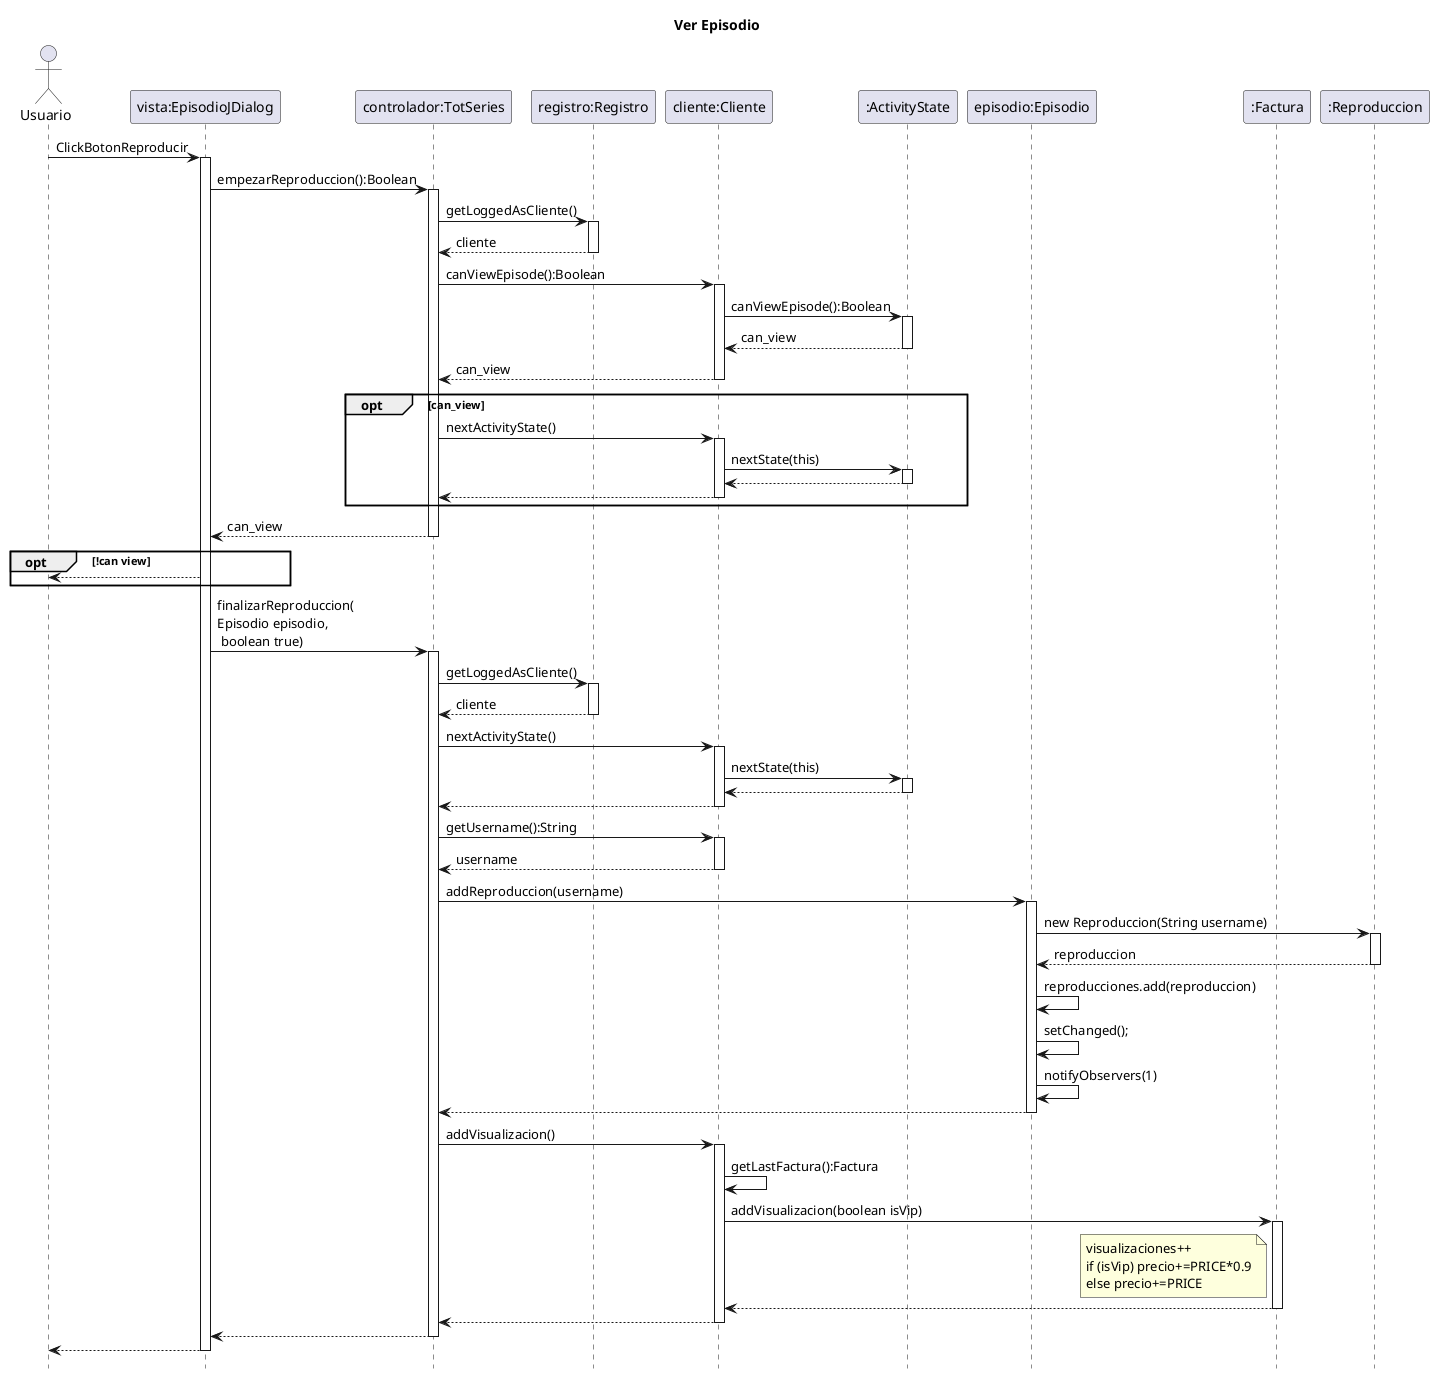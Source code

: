 @startuml
title		Ver Episodio
hide	footbox

actor	Usuario as usuario
participant "vista:EpisodioJDialog" as vista
participant "controlador:TotSeries" as totseries
participant "registro:Registro" as registro
participant "cliente:Cliente" as cliente
participant ":ActivityState" as state
participant "episodio:Episodio" as episodio
participant ":Factura" as factura
participant ":Reproduccion" as reproduccion

usuario -> vista : ClickBotonReproducir
activate vista
vista ->totseries : empezarReproduccion():Boolean
activate totseries
totseries -> registro : getLoggedAsCliente()
activate registro
registro --> totseries : cliente
deactivate registro
'
totseries -> cliente : canViewEpisode():Boolean
activate cliente
cliente -> state : canViewEpisode():Boolean
activate state
state --> cliente : can_view
deactivate state
cliente --> totseries : can_view
deactivate cliente
'  
opt can_view

    totseries -> cliente: nextActivityState()
    activate cliente
    cliente -> state:nextState(this)
    activate state
    state --> cliente
    deactivate state
    cliente --> totseries
    deactivate cliente
    
end opt

totseries -->vista: can_view
    deactivate totseries

opt !can view
    vista --> usuario
end opt

vista -> totseries : finalizarReproduccion(\nEpisodio episodio,\n boolean true)
activate totseries

totseries -> registro : getLoggedAsCliente()
activate registro
registro --> totseries : cliente
deactivate registro

totseries -> cliente : nextActivityState()
activate cliente
cliente -> state : nextState(this)
activate state
state --> cliente
deactivate state
cliente --> totseries
deactivate cliente

totseries -> cliente : getUsername():String
activate cliente
cliente -->totseries: username
deactivate cliente


totseries -> episodio :addReproduccion(username)
activate episodio
episodio -> reproduccion: new Reproduccion(String username)
activate reproduccion
reproduccion --> episodio: reproduccion
deactivate reproduccion
episodio ->episodio: reproducciones.add(reproduccion)
episodio ->episodio: setChanged();
episodio ->episodio: notifyObservers(1)
episodio --> totseries
deactivate episodio

totseries -> cliente: addVisualizacion()
activate cliente
cliente -> cliente: getLastFactura():Factura
cliente -> factura: addVisualizacion(boolean isVip)
activate factura
note left factura
    visualizaciones++
    if (isVip) precio+=PRICE*0.9
    else precio+=PRICE
end note
factura --> cliente
deactivate factura
cliente --> totseries
deactivate cliente

totseries --> vista
deactivate totseries
vista --> usuario
deactivate vista
@enduml
